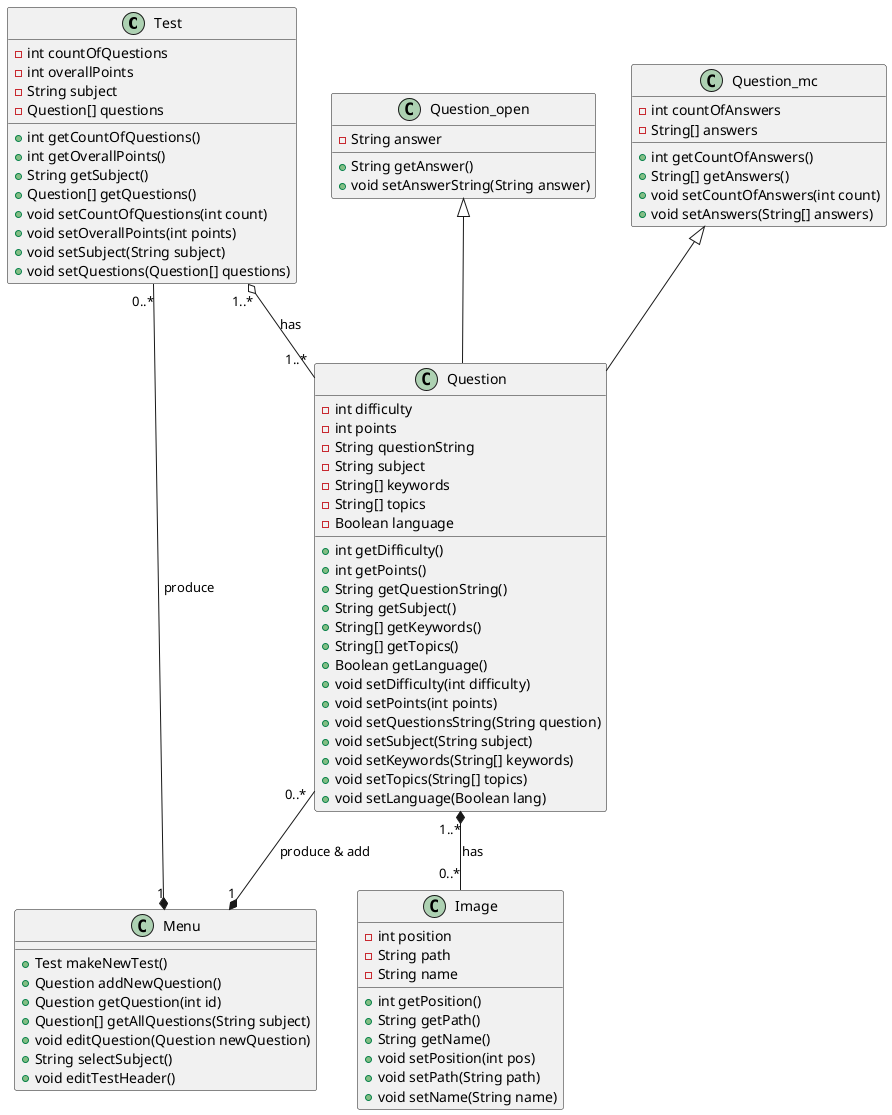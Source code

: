 @startuml
'https://plantuml.com/class-diagram
class Test {
    -int countOfQuestions
    -int overallPoints
    -String subject
    -Question[] questions
    +int getCountOfQuestions()
    +int getOverallPoints()
    +String getSubject()
    +Question[] getQuestions()
    +void setCountOfQuestions(int count)
    +void setOverallPoints(int points)
    +void setSubject(String subject)
    +void setQuestions(Question[] questions)
}
class Question {
    -int difficulty
    -int points
    -String questionString
    -String subject
    -String[] keywords
    -String[] topics
    -Boolean language
    +int getDifficulty()
    +int getPoints()
    +String getQuestionString()
    +String getSubject()
    +String[] getKeywords()
    +String[] getTopics()
    +Boolean getLanguage()
    +void setDifficulty(int difficulty)
    +void setPoints(int points)
    +void setQuestionsString(String question)
    +void setSubject(String subject)
    +void setKeywords(String[] keywords)
    +void setTopics(String[] topics)
    +void setLanguage(Boolean lang)
}
class Question_open {
    -String answer
    +String getAnswer()
    +void setAnswerString(String answer)
}
class Question_mc {
    -int countOfAnswers
    -String[] answers
    +int getCountOfAnswers()
    +String[] getAnswers()
    +void setCountOfAnswers(int count)
    +void setAnswers(String[] answers)
}
class Image {
    -int position
    -String path
    -String name
    +int getPosition()
    +String getPath()
    +String getName()
    +void setPosition(int pos)
    +void setPath(String path)
    +void setName(String name)
}
class Menu {
    +Test makeNewTest()
    +Question addNewQuestion()
    +Question getQuestion(int id)
    +Question[] getAllQuestions(String subject)
    +void editQuestion(Question newQuestion)
    +String selectSubject()
    +void editTestHeader()
}

Menu "1" *-- "0..*" Test : "produce"
Question "0..*" --* "1" Menu : "produce & add"
Test "1..*" o-- "1..*" Question : "has"
Question "1..*" *-- "0..*" Image : has
Question_mc <|-- Question
Question_open <|-- Question

@enduml